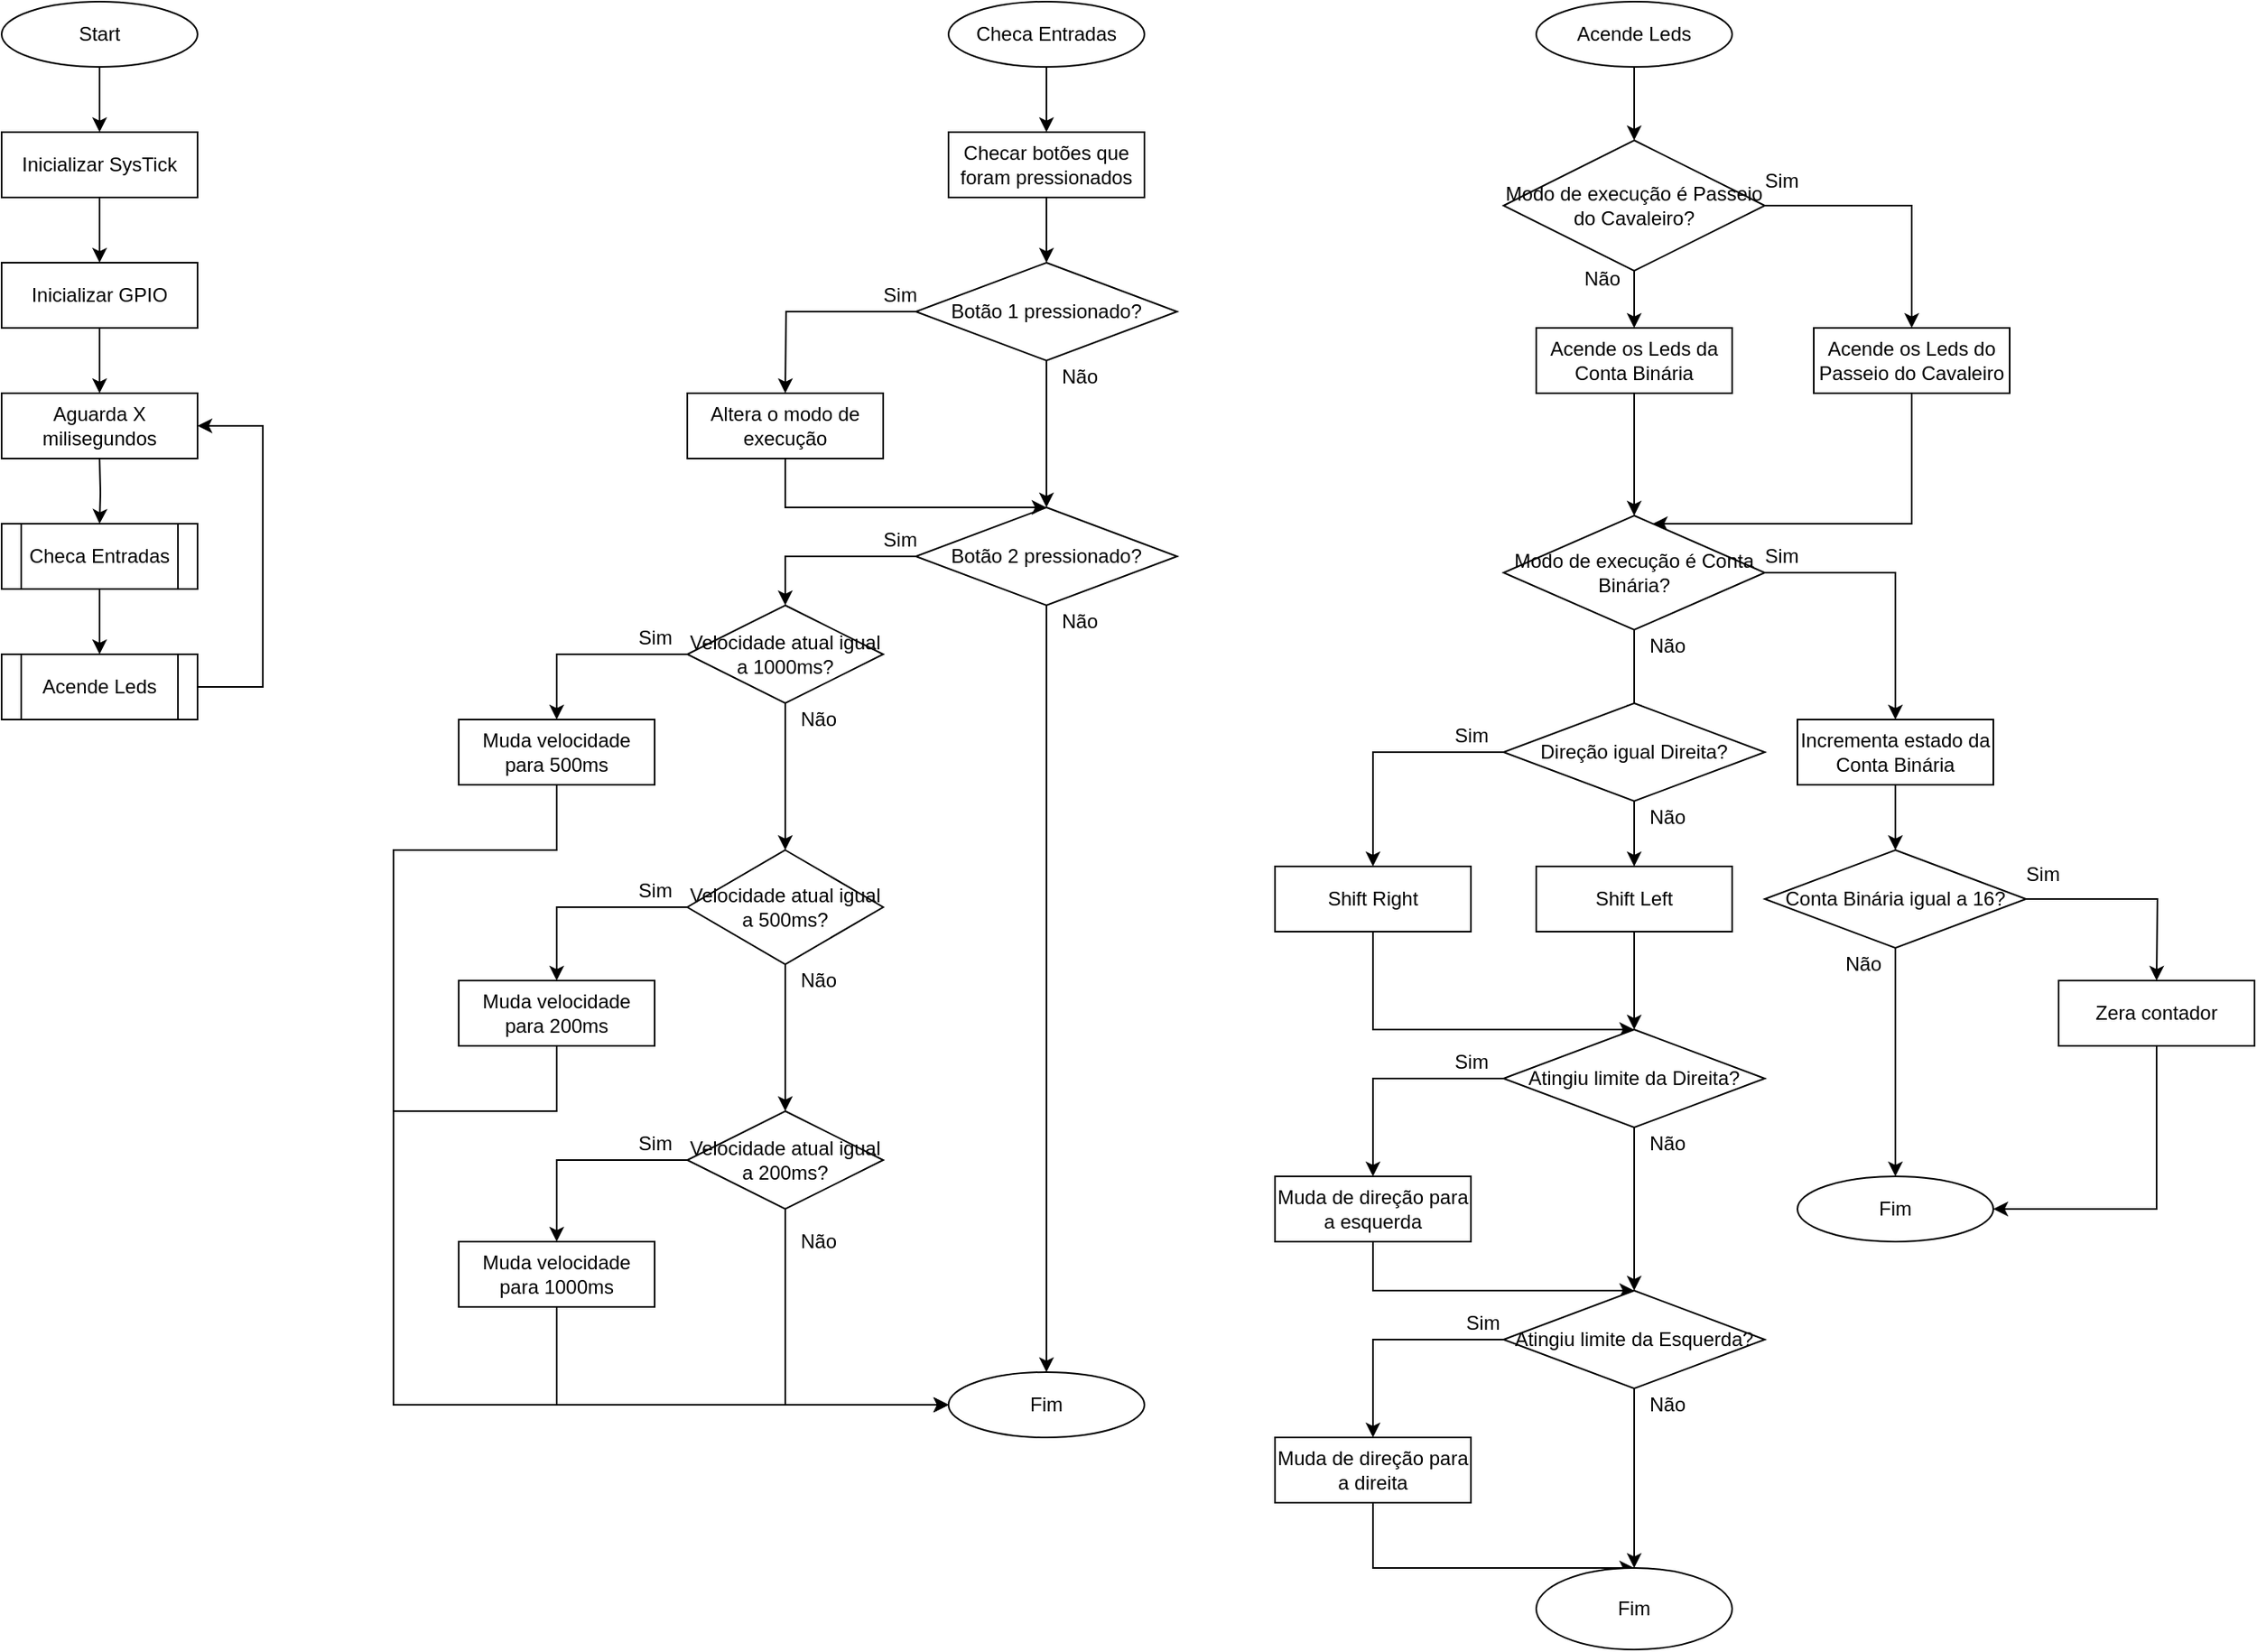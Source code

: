 <mxfile version="13.6.5" type="device"><diagram id="aeRDpIv7v9B3n5uZarup" name="Page-1"><mxGraphModel dx="1385" dy="665" grid="1" gridSize="10" guides="1" tooltips="1" connect="1" arrows="1" fold="1" page="1" pageScale="1" pageWidth="1169" pageHeight="827" math="0" shadow="0"><root><mxCell id="0"/><mxCell id="1" parent="0"/><mxCell id="NIu9nyZ5lmMqsjOvynUd-9" style="edgeStyle=orthogonalEdgeStyle;rounded=0;orthogonalLoop=1;jettySize=auto;html=1;exitX=0.5;exitY=1;exitDx=0;exitDy=0;entryX=0.5;entryY=0;entryDx=0;entryDy=0;" edge="1" parent="1" source="NIu9nyZ5lmMqsjOvynUd-1" target="NIu9nyZ5lmMqsjOvynUd-2"><mxGeometry relative="1" as="geometry"/></mxCell><mxCell id="NIu9nyZ5lmMqsjOvynUd-1" value="Start" style="ellipse;whiteSpace=wrap;html=1;" vertex="1" parent="1"><mxGeometry x="120" y="40" width="120" height="40" as="geometry"/></mxCell><mxCell id="NIu9nyZ5lmMqsjOvynUd-10" style="edgeStyle=orthogonalEdgeStyle;rounded=0;orthogonalLoop=1;jettySize=auto;html=1;exitX=0.5;exitY=1;exitDx=0;exitDy=0;entryX=0.5;entryY=0;entryDx=0;entryDy=0;" edge="1" parent="1" source="NIu9nyZ5lmMqsjOvynUd-2" target="NIu9nyZ5lmMqsjOvynUd-3"><mxGeometry relative="1" as="geometry"/></mxCell><mxCell id="NIu9nyZ5lmMqsjOvynUd-2" value="Inicializar SysTick" style="rounded=0;whiteSpace=wrap;html=1;" vertex="1" parent="1"><mxGeometry x="120" y="120" width="120" height="40" as="geometry"/></mxCell><mxCell id="NIu9nyZ5lmMqsjOvynUd-11" style="edgeStyle=orthogonalEdgeStyle;rounded=0;orthogonalLoop=1;jettySize=auto;html=1;exitX=0.5;exitY=1;exitDx=0;exitDy=0;entryX=0.5;entryY=0;entryDx=0;entryDy=0;" edge="1" parent="1" source="NIu9nyZ5lmMqsjOvynUd-3"><mxGeometry relative="1" as="geometry"><mxPoint x="180" y="280" as="targetPoint"/></mxGeometry></mxCell><mxCell id="NIu9nyZ5lmMqsjOvynUd-3" value="Inicializar GPIO" style="rounded=0;whiteSpace=wrap;html=1;" vertex="1" parent="1"><mxGeometry x="120" y="200" width="120" height="40" as="geometry"/></mxCell><mxCell id="NIu9nyZ5lmMqsjOvynUd-12" style="edgeStyle=orthogonalEdgeStyle;rounded=0;orthogonalLoop=1;jettySize=auto;html=1;exitX=0.5;exitY=1;exitDx=0;exitDy=0;entryX=0.5;entryY=0;entryDx=0;entryDy=0;" edge="1" parent="1" target="NIu9nyZ5lmMqsjOvynUd-7"><mxGeometry relative="1" as="geometry"><mxPoint x="180" y="320" as="sourcePoint"/></mxGeometry></mxCell><mxCell id="NIu9nyZ5lmMqsjOvynUd-13" style="edgeStyle=orthogonalEdgeStyle;rounded=0;orthogonalLoop=1;jettySize=auto;html=1;exitX=0.5;exitY=1;exitDx=0;exitDy=0;entryX=0.5;entryY=0;entryDx=0;entryDy=0;" edge="1" parent="1" source="NIu9nyZ5lmMqsjOvynUd-7" target="NIu9nyZ5lmMqsjOvynUd-8"><mxGeometry relative="1" as="geometry"/></mxCell><mxCell id="NIu9nyZ5lmMqsjOvynUd-7" value="Checa Entradas" style="shape=process;whiteSpace=wrap;html=1;backgroundOutline=1;" vertex="1" parent="1"><mxGeometry x="120" y="360" width="120" height="40" as="geometry"/></mxCell><mxCell id="NIu9nyZ5lmMqsjOvynUd-14" style="edgeStyle=orthogonalEdgeStyle;rounded=0;orthogonalLoop=1;jettySize=auto;html=1;exitX=1;exitY=0.5;exitDx=0;exitDy=0;entryX=1;entryY=0.5;entryDx=0;entryDy=0;" edge="1" parent="1" source="NIu9nyZ5lmMqsjOvynUd-8"><mxGeometry relative="1" as="geometry"><mxPoint x="240" y="300" as="targetPoint"/><Array as="points"><mxPoint x="280" y="460"/><mxPoint x="280" y="300"/></Array></mxGeometry></mxCell><mxCell id="NIu9nyZ5lmMqsjOvynUd-8" value="Acende Leds" style="shape=process;whiteSpace=wrap;html=1;backgroundOutline=1;" vertex="1" parent="1"><mxGeometry x="120" y="440" width="120" height="40" as="geometry"/></mxCell><mxCell id="NIu9nyZ5lmMqsjOvynUd-18" value="Aguarda X milisegundos" style="rounded=0;whiteSpace=wrap;html=1;" vertex="1" parent="1"><mxGeometry x="120" y="280" width="120" height="40" as="geometry"/></mxCell><mxCell id="NIu9nyZ5lmMqsjOvynUd-39" style="edgeStyle=orthogonalEdgeStyle;rounded=0;orthogonalLoop=1;jettySize=auto;html=1;exitX=0.5;exitY=1;exitDx=0;exitDy=0;entryX=0.5;entryY=0;entryDx=0;entryDy=0;" edge="1" parent="1" source="NIu9nyZ5lmMqsjOvynUd-21" target="NIu9nyZ5lmMqsjOvynUd-22"><mxGeometry relative="1" as="geometry"/></mxCell><mxCell id="NIu9nyZ5lmMqsjOvynUd-21" value="Checa Entradas" style="ellipse;whiteSpace=wrap;html=1;" vertex="1" parent="1"><mxGeometry x="700" y="40" width="120" height="40" as="geometry"/></mxCell><mxCell id="NIu9nyZ5lmMqsjOvynUd-40" style="edgeStyle=orthogonalEdgeStyle;rounded=0;orthogonalLoop=1;jettySize=auto;html=1;exitX=0.5;exitY=1;exitDx=0;exitDy=0;entryX=0.5;entryY=0;entryDx=0;entryDy=0;" edge="1" parent="1" source="NIu9nyZ5lmMqsjOvynUd-22" target="NIu9nyZ5lmMqsjOvynUd-25"><mxGeometry relative="1" as="geometry"/></mxCell><mxCell id="NIu9nyZ5lmMqsjOvynUd-22" value="Checar botões que foram pressionados" style="rounded=0;whiteSpace=wrap;html=1;" vertex="1" parent="1"><mxGeometry x="700" y="120" width="120" height="40" as="geometry"/></mxCell><mxCell id="NIu9nyZ5lmMqsjOvynUd-26" style="edgeStyle=orthogonalEdgeStyle;rounded=0;orthogonalLoop=1;jettySize=auto;html=1;exitX=0.5;exitY=1;exitDx=0;exitDy=0;entryX=0.5;entryY=0;entryDx=0;entryDy=0;" edge="1" parent="1" source="NIu9nyZ5lmMqsjOvynUd-25" target="NIu9nyZ5lmMqsjOvynUd-29"><mxGeometry relative="1" as="geometry"><mxPoint x="760" y="360" as="targetPoint"/></mxGeometry></mxCell><mxCell id="NIu9nyZ5lmMqsjOvynUd-30" style="edgeStyle=orthogonalEdgeStyle;rounded=0;orthogonalLoop=1;jettySize=auto;html=1;exitX=0;exitY=0.5;exitDx=0;exitDy=0;entryX=0.5;entryY=0;entryDx=0;entryDy=0;" edge="1" parent="1" source="NIu9nyZ5lmMqsjOvynUd-25"><mxGeometry relative="1" as="geometry"><mxPoint x="600" y="280" as="targetPoint"/></mxGeometry></mxCell><mxCell id="NIu9nyZ5lmMqsjOvynUd-25" value="Botão 1 pressionado?" style="rhombus;whiteSpace=wrap;html=1;" vertex="1" parent="1"><mxGeometry x="680" y="200" width="160" height="60" as="geometry"/></mxCell><mxCell id="NIu9nyZ5lmMqsjOvynUd-37" style="edgeStyle=orthogonalEdgeStyle;rounded=0;orthogonalLoop=1;jettySize=auto;html=1;exitX=0.5;exitY=1;exitDx=0;exitDy=0;entryX=0.5;entryY=0;entryDx=0;entryDy=0;" edge="1" parent="1" source="NIu9nyZ5lmMqsjOvynUd-29" target="NIu9nyZ5lmMqsjOvynUd-38"><mxGeometry relative="1" as="geometry"><mxPoint x="760" y="670" as="targetPoint"/></mxGeometry></mxCell><mxCell id="NIu9nyZ5lmMqsjOvynUd-106" style="edgeStyle=orthogonalEdgeStyle;rounded=0;orthogonalLoop=1;jettySize=auto;html=1;exitX=0;exitY=0.5;exitDx=0;exitDy=0;entryX=0.5;entryY=0;entryDx=0;entryDy=0;" edge="1" parent="1" source="NIu9nyZ5lmMqsjOvynUd-29" target="NIu9nyZ5lmMqsjOvynUd-105"><mxGeometry relative="1" as="geometry"/></mxCell><mxCell id="NIu9nyZ5lmMqsjOvynUd-29" value="Botão 2 pressionado?" style="rhombus;whiteSpace=wrap;html=1;" vertex="1" parent="1"><mxGeometry x="680" y="350" width="160" height="60" as="geometry"/></mxCell><mxCell id="NIu9nyZ5lmMqsjOvynUd-33" value="Sim" style="text;html=1;align=center;verticalAlign=middle;resizable=0;points=[];autosize=1;" vertex="1" parent="1"><mxGeometry x="650" y="210" width="40" height="20" as="geometry"/></mxCell><mxCell id="NIu9nyZ5lmMqsjOvynUd-34" value="Não" style="text;html=1;align=center;verticalAlign=middle;resizable=0;points=[];autosize=1;" vertex="1" parent="1"><mxGeometry x="760" y="260" width="40" height="20" as="geometry"/></mxCell><mxCell id="NIu9nyZ5lmMqsjOvynUd-38" value="Fim" style="ellipse;whiteSpace=wrap;html=1;" vertex="1" parent="1"><mxGeometry x="700" y="880" width="120" height="40" as="geometry"/></mxCell><mxCell id="NIu9nyZ5lmMqsjOvynUd-43" value="Sim" style="text;html=1;align=center;verticalAlign=middle;resizable=0;points=[];autosize=1;" vertex="1" parent="1"><mxGeometry x="650" y="360" width="40" height="20" as="geometry"/></mxCell><mxCell id="NIu9nyZ5lmMqsjOvynUd-44" value="Não" style="text;html=1;align=center;verticalAlign=middle;resizable=0;points=[];autosize=1;" vertex="1" parent="1"><mxGeometry x="760" y="410" width="40" height="20" as="geometry"/></mxCell><mxCell id="NIu9nyZ5lmMqsjOvynUd-100" style="edgeStyle=orthogonalEdgeStyle;rounded=0;orthogonalLoop=1;jettySize=auto;html=1;entryX=0.5;entryY=0;entryDx=0;entryDy=0;" edge="1" parent="1" source="NIu9nyZ5lmMqsjOvynUd-45" target="NIu9nyZ5lmMqsjOvynUd-48"><mxGeometry relative="1" as="geometry"/></mxCell><mxCell id="NIu9nyZ5lmMqsjOvynUd-45" value="Acende Leds" style="ellipse;whiteSpace=wrap;html=1;" vertex="1" parent="1"><mxGeometry x="1060" y="40" width="120" height="40" as="geometry"/></mxCell><mxCell id="NIu9nyZ5lmMqsjOvynUd-49" style="edgeStyle=orthogonalEdgeStyle;rounded=0;orthogonalLoop=1;jettySize=auto;html=1;exitX=1;exitY=0.5;exitDx=0;exitDy=0;entryX=0.5;entryY=0;entryDx=0;entryDy=0;" edge="1" parent="1" source="NIu9nyZ5lmMqsjOvynUd-48" target="NIu9nyZ5lmMqsjOvynUd-51"><mxGeometry relative="1" as="geometry"><mxPoint x="1290" y="225" as="targetPoint"/></mxGeometry></mxCell><mxCell id="NIu9nyZ5lmMqsjOvynUd-57" style="edgeStyle=orthogonalEdgeStyle;rounded=0;orthogonalLoop=1;jettySize=auto;html=1;exitX=0.5;exitY=1;exitDx=0;exitDy=0;entryX=0.5;entryY=0;entryDx=0;entryDy=0;" edge="1" parent="1" source="NIu9nyZ5lmMqsjOvynUd-48" target="NIu9nyZ5lmMqsjOvynUd-53"><mxGeometry relative="1" as="geometry"/></mxCell><mxCell id="NIu9nyZ5lmMqsjOvynUd-48" value="&lt;div&gt;&lt;font style=&quot;font-size: 12px&quot;&gt;Modo de execução é Passeio do Cavaleiro?&lt;/font&gt;&lt;/div&gt;" style="rhombus;whiteSpace=wrap;html=1;align=center;" vertex="1" parent="1"><mxGeometry x="1040" y="125" width="160" height="80" as="geometry"/></mxCell><mxCell id="NIu9nyZ5lmMqsjOvynUd-55" style="edgeStyle=orthogonalEdgeStyle;rounded=0;orthogonalLoop=1;jettySize=auto;html=1;exitX=0.5;exitY=1;exitDx=0;exitDy=0;" edge="1" parent="1" source="NIu9nyZ5lmMqsjOvynUd-51" target="NIu9nyZ5lmMqsjOvynUd-54"><mxGeometry relative="1" as="geometry"><Array as="points"><mxPoint x="1290" y="360"/></Array></mxGeometry></mxCell><mxCell id="NIu9nyZ5lmMqsjOvynUd-51" value="Acende os Leds do Passeio do Cavaleiro" style="rounded=0;whiteSpace=wrap;html=1;" vertex="1" parent="1"><mxGeometry x="1230" y="240" width="120" height="40" as="geometry"/></mxCell><mxCell id="NIu9nyZ5lmMqsjOvynUd-56" style="edgeStyle=orthogonalEdgeStyle;rounded=0;orthogonalLoop=1;jettySize=auto;html=1;entryX=0.5;entryY=0;entryDx=0;entryDy=0;" edge="1" parent="1" source="NIu9nyZ5lmMqsjOvynUd-53" target="NIu9nyZ5lmMqsjOvynUd-54"><mxGeometry relative="1" as="geometry"/></mxCell><mxCell id="NIu9nyZ5lmMqsjOvynUd-53" value="Acende os Leds da Conta Binária" style="rounded=0;whiteSpace=wrap;html=1;" vertex="1" parent="1"><mxGeometry x="1060" y="240" width="120" height="40" as="geometry"/></mxCell><mxCell id="NIu9nyZ5lmMqsjOvynUd-58" style="edgeStyle=orthogonalEdgeStyle;rounded=0;orthogonalLoop=1;jettySize=auto;html=1;exitX=1;exitY=0.5;exitDx=0;exitDy=0;entryX=0.5;entryY=0;entryDx=0;entryDy=0;" edge="1" parent="1" source="NIu9nyZ5lmMqsjOvynUd-54" target="NIu9nyZ5lmMqsjOvynUd-59"><mxGeometry relative="1" as="geometry"><mxPoint x="1290" y="450" as="targetPoint"/></mxGeometry></mxCell><mxCell id="NIu9nyZ5lmMqsjOvynUd-61" style="edgeStyle=orthogonalEdgeStyle;rounded=0;orthogonalLoop=1;jettySize=auto;html=1;exitX=0.5;exitY=1;exitDx=0;exitDy=0;entryX=0.5;entryY=0;entryDx=0;entryDy=0;" edge="1" parent="1" source="NIu9nyZ5lmMqsjOvynUd-54"><mxGeometry relative="1" as="geometry"><mxPoint x="1120" y="480" as="targetPoint"/></mxGeometry></mxCell><mxCell id="NIu9nyZ5lmMqsjOvynUd-54" value="Modo de execução é Conta Binária?" style="rhombus;whiteSpace=wrap;html=1;" vertex="1" parent="1"><mxGeometry x="1040" y="355" width="160" height="70" as="geometry"/></mxCell><mxCell id="NIu9nyZ5lmMqsjOvynUd-63" style="edgeStyle=orthogonalEdgeStyle;rounded=0;orthogonalLoop=1;jettySize=auto;html=1;exitX=0.5;exitY=1;exitDx=0;exitDy=0;entryX=0.5;entryY=0;entryDx=0;entryDy=0;" edge="1" parent="1" source="NIu9nyZ5lmMqsjOvynUd-59" target="NIu9nyZ5lmMqsjOvynUd-62"><mxGeometry relative="1" as="geometry"/></mxCell><mxCell id="NIu9nyZ5lmMqsjOvynUd-59" value="Incrementa estado da Conta Binária" style="rounded=0;whiteSpace=wrap;html=1;" vertex="1" parent="1"><mxGeometry x="1220" y="480" width="120" height="40" as="geometry"/></mxCell><mxCell id="NIu9nyZ5lmMqsjOvynUd-65" style="edgeStyle=orthogonalEdgeStyle;rounded=0;orthogonalLoop=1;jettySize=auto;html=1;exitX=1;exitY=0.5;exitDx=0;exitDy=0;entryX=0.5;entryY=0;entryDx=0;entryDy=0;" edge="1" parent="1" source="NIu9nyZ5lmMqsjOvynUd-62"><mxGeometry relative="1" as="geometry"><mxPoint x="1440" y="640" as="targetPoint"/></mxGeometry></mxCell><mxCell id="NIu9nyZ5lmMqsjOvynUd-71" style="edgeStyle=orthogonalEdgeStyle;rounded=0;orthogonalLoop=1;jettySize=auto;html=1;exitX=0.5;exitY=1;exitDx=0;exitDy=0;entryX=0.5;entryY=0;entryDx=0;entryDy=0;" edge="1" parent="1" source="NIu9nyZ5lmMqsjOvynUd-62" target="NIu9nyZ5lmMqsjOvynUd-99"><mxGeometry relative="1" as="geometry"><mxPoint x="1280" y="720" as="targetPoint"/></mxGeometry></mxCell><mxCell id="NIu9nyZ5lmMqsjOvynUd-62" value="Conta Binária igual a 16?" style="rhombus;whiteSpace=wrap;html=1;" vertex="1" parent="1"><mxGeometry x="1200" y="560" width="160" height="60" as="geometry"/></mxCell><mxCell id="NIu9nyZ5lmMqsjOvynUd-73" style="edgeStyle=orthogonalEdgeStyle;rounded=0;orthogonalLoop=1;jettySize=auto;html=1;exitX=0.5;exitY=1;exitDx=0;exitDy=0;entryX=1;entryY=0.5;entryDx=0;entryDy=0;" edge="1" parent="1" target="NIu9nyZ5lmMqsjOvynUd-99"><mxGeometry relative="1" as="geometry"><mxPoint x="1440" y="710" as="targetPoint"/><mxPoint x="1440" y="680" as="sourcePoint"/><Array as="points"><mxPoint x="1440" y="780"/></Array></mxGeometry></mxCell><mxCell id="NIu9nyZ5lmMqsjOvynUd-64" value="Zera contador" style="rounded=0;whiteSpace=wrap;html=1;" vertex="1" parent="1"><mxGeometry x="1380" y="640" width="120" height="40" as="geometry"/></mxCell><mxCell id="NIu9nyZ5lmMqsjOvynUd-66" value="Sim" style="text;html=1;align=center;verticalAlign=middle;resizable=0;points=[];autosize=1;" vertex="1" parent="1"><mxGeometry x="1350" y="565" width="40" height="20" as="geometry"/></mxCell><mxCell id="NIu9nyZ5lmMqsjOvynUd-67" value="Sim" style="text;html=1;align=center;verticalAlign=middle;resizable=0;points=[];autosize=1;" vertex="1" parent="1"><mxGeometry x="1190" y="140" width="40" height="20" as="geometry"/></mxCell><mxCell id="NIu9nyZ5lmMqsjOvynUd-68" value="Não" style="text;html=1;align=center;verticalAlign=middle;resizable=0;points=[];autosize=1;" vertex="1" parent="1"><mxGeometry x="1080" y="200" width="40" height="20" as="geometry"/></mxCell><mxCell id="NIu9nyZ5lmMqsjOvynUd-69" value="Sim" style="text;html=1;align=center;verticalAlign=middle;resizable=0;points=[];autosize=1;" vertex="1" parent="1"><mxGeometry x="1190" y="370" width="40" height="20" as="geometry"/></mxCell><mxCell id="NIu9nyZ5lmMqsjOvynUd-70" value="Não" style="text;html=1;align=center;verticalAlign=middle;resizable=0;points=[];autosize=1;" vertex="1" parent="1"><mxGeometry x="1120" y="425" width="40" height="20" as="geometry"/></mxCell><mxCell id="NIu9nyZ5lmMqsjOvynUd-72" value="Não" style="text;html=1;align=center;verticalAlign=middle;resizable=0;points=[];autosize=1;" vertex="1" parent="1"><mxGeometry x="1240" y="620" width="40" height="20" as="geometry"/></mxCell><mxCell id="NIu9nyZ5lmMqsjOvynUd-76" style="edgeStyle=orthogonalEdgeStyle;rounded=0;orthogonalLoop=1;jettySize=auto;html=1;exitX=0.5;exitY=1;exitDx=0;exitDy=0;" edge="1" parent="1" source="NIu9nyZ5lmMqsjOvynUd-75"><mxGeometry relative="1" as="geometry"><mxPoint x="1120" y="570" as="targetPoint"/></mxGeometry></mxCell><mxCell id="NIu9nyZ5lmMqsjOvynUd-77" style="edgeStyle=orthogonalEdgeStyle;rounded=0;orthogonalLoop=1;jettySize=auto;html=1;exitX=0;exitY=0.5;exitDx=0;exitDy=0;entryX=0.5;entryY=0;entryDx=0;entryDy=0;" edge="1" parent="1" source="NIu9nyZ5lmMqsjOvynUd-75" target="NIu9nyZ5lmMqsjOvynUd-78"><mxGeometry relative="1" as="geometry"><mxPoint x="980" y="510" as="targetPoint"/></mxGeometry></mxCell><mxCell id="NIu9nyZ5lmMqsjOvynUd-75" value="Direção igual Direita?" style="rhombus;whiteSpace=wrap;html=1;" vertex="1" parent="1"><mxGeometry x="1040" y="470" width="160" height="60" as="geometry"/></mxCell><mxCell id="NIu9nyZ5lmMqsjOvynUd-82" style="edgeStyle=orthogonalEdgeStyle;rounded=0;orthogonalLoop=1;jettySize=auto;html=1;" edge="1" parent="1" source="NIu9nyZ5lmMqsjOvynUd-78" target="NIu9nyZ5lmMqsjOvynUd-80"><mxGeometry relative="1" as="geometry"><Array as="points"><mxPoint x="960" y="670"/></Array></mxGeometry></mxCell><mxCell id="NIu9nyZ5lmMqsjOvynUd-78" value="Shift Right" style="rounded=0;whiteSpace=wrap;html=1;" vertex="1" parent="1"><mxGeometry x="900" y="570" width="120" height="40" as="geometry"/></mxCell><mxCell id="NIu9nyZ5lmMqsjOvynUd-81" style="edgeStyle=orthogonalEdgeStyle;rounded=0;orthogonalLoop=1;jettySize=auto;html=1;entryX=0.5;entryY=0;entryDx=0;entryDy=0;" edge="1" parent="1" source="NIu9nyZ5lmMqsjOvynUd-79" target="NIu9nyZ5lmMqsjOvynUd-80"><mxGeometry relative="1" as="geometry"/></mxCell><mxCell id="NIu9nyZ5lmMqsjOvynUd-79" value="Shift Left" style="rounded=0;whiteSpace=wrap;html=1;" vertex="1" parent="1"><mxGeometry x="1060" y="570" width="120" height="40" as="geometry"/></mxCell><mxCell id="NIu9nyZ5lmMqsjOvynUd-84" style="edgeStyle=orthogonalEdgeStyle;rounded=0;orthogonalLoop=1;jettySize=auto;html=1;exitX=0;exitY=0.5;exitDx=0;exitDy=0;entryX=0.5;entryY=0;entryDx=0;entryDy=0;" edge="1" parent="1" source="NIu9nyZ5lmMqsjOvynUd-80" target="NIu9nyZ5lmMqsjOvynUd-83"><mxGeometry relative="1" as="geometry"/></mxCell><mxCell id="NIu9nyZ5lmMqsjOvynUd-85" style="edgeStyle=orthogonalEdgeStyle;rounded=0;orthogonalLoop=1;jettySize=auto;html=1;exitX=0.5;exitY=1;exitDx=0;exitDy=0;" edge="1" parent="1" source="NIu9nyZ5lmMqsjOvynUd-80"><mxGeometry relative="1" as="geometry"><mxPoint x="1120" y="830" as="targetPoint"/></mxGeometry></mxCell><mxCell id="NIu9nyZ5lmMqsjOvynUd-80" value="Atingiu limite da Direita?" style="rhombus;whiteSpace=wrap;html=1;" vertex="1" parent="1"><mxGeometry x="1040" y="670" width="160" height="60" as="geometry"/></mxCell><mxCell id="NIu9nyZ5lmMqsjOvynUd-88" style="edgeStyle=orthogonalEdgeStyle;rounded=0;orthogonalLoop=1;jettySize=auto;html=1;exitX=0.5;exitY=1;exitDx=0;exitDy=0;entryX=0.5;entryY=0;entryDx=0;entryDy=0;" edge="1" parent="1" source="NIu9nyZ5lmMqsjOvynUd-83" target="NIu9nyZ5lmMqsjOvynUd-86"><mxGeometry relative="1" as="geometry"><Array as="points"><mxPoint x="960" y="830"/></Array></mxGeometry></mxCell><mxCell id="NIu9nyZ5lmMqsjOvynUd-83" value="Muda de direção para &lt;br&gt;a esquerda" style="rounded=0;whiteSpace=wrap;html=1;" vertex="1" parent="1"><mxGeometry x="900" y="760" width="120" height="40" as="geometry"/></mxCell><mxCell id="NIu9nyZ5lmMqsjOvynUd-89" style="edgeStyle=orthogonalEdgeStyle;rounded=0;orthogonalLoop=1;jettySize=auto;html=1;exitX=0;exitY=0.5;exitDx=0;exitDy=0;entryX=0.5;entryY=0;entryDx=0;entryDy=0;" edge="1" parent="1" source="NIu9nyZ5lmMqsjOvynUd-86" target="NIu9nyZ5lmMqsjOvynUd-87"><mxGeometry relative="1" as="geometry"/></mxCell><mxCell id="NIu9nyZ5lmMqsjOvynUd-90" style="edgeStyle=orthogonalEdgeStyle;rounded=0;orthogonalLoop=1;jettySize=auto;html=1;exitX=0.5;exitY=1;exitDx=0;exitDy=0;entryX=0.5;entryY=0;entryDx=0;entryDy=0;" edge="1" parent="1" source="NIu9nyZ5lmMqsjOvynUd-86" target="NIu9nyZ5lmMqsjOvynUd-91"><mxGeometry relative="1" as="geometry"><mxPoint x="1120" y="980" as="targetPoint"/></mxGeometry></mxCell><mxCell id="NIu9nyZ5lmMqsjOvynUd-86" value="Atingiu limite da Esquerda?" style="rhombus;whiteSpace=wrap;html=1;" vertex="1" parent="1"><mxGeometry x="1040" y="830" width="160" height="60" as="geometry"/></mxCell><mxCell id="NIu9nyZ5lmMqsjOvynUd-92" style="edgeStyle=orthogonalEdgeStyle;rounded=0;orthogonalLoop=1;jettySize=auto;html=1;exitX=0.5;exitY=1;exitDx=0;exitDy=0;entryX=0.5;entryY=0;entryDx=0;entryDy=0;" edge="1" parent="1" source="NIu9nyZ5lmMqsjOvynUd-87" target="NIu9nyZ5lmMqsjOvynUd-91"><mxGeometry relative="1" as="geometry"><Array as="points"><mxPoint x="960" y="1000"/></Array></mxGeometry></mxCell><mxCell id="NIu9nyZ5lmMqsjOvynUd-87" value="Muda de direção para a direita" style="rounded=0;whiteSpace=wrap;html=1;" vertex="1" parent="1"><mxGeometry x="900" y="920" width="120" height="40" as="geometry"/></mxCell><mxCell id="NIu9nyZ5lmMqsjOvynUd-91" value="Fim" style="ellipse;whiteSpace=wrap;html=1;" vertex="1" parent="1"><mxGeometry x="1060" y="1000" width="120" height="50" as="geometry"/></mxCell><mxCell id="NIu9nyZ5lmMqsjOvynUd-93" value="Sim" style="text;html=1;align=center;verticalAlign=middle;resizable=0;points=[];autosize=1;" vertex="1" parent="1"><mxGeometry x="1000" y="480" width="40" height="20" as="geometry"/></mxCell><mxCell id="NIu9nyZ5lmMqsjOvynUd-95" value="Não" style="text;html=1;align=center;verticalAlign=middle;resizable=0;points=[];autosize=1;" vertex="1" parent="1"><mxGeometry x="1120" y="730" width="40" height="20" as="geometry"/></mxCell><mxCell id="NIu9nyZ5lmMqsjOvynUd-96" value="Não" style="text;html=1;align=center;verticalAlign=middle;resizable=0;points=[];autosize=1;" vertex="1" parent="1"><mxGeometry x="1120" y="890" width="40" height="20" as="geometry"/></mxCell><mxCell id="NIu9nyZ5lmMqsjOvynUd-97" value="Sim" style="text;html=1;align=center;verticalAlign=middle;resizable=0;points=[];autosize=1;" vertex="1" parent="1"><mxGeometry x="1000" y="680" width="40" height="20" as="geometry"/></mxCell><mxCell id="NIu9nyZ5lmMqsjOvynUd-98" value="Sim" style="text;html=1;align=center;verticalAlign=middle;resizable=0;points=[];autosize=1;" vertex="1" parent="1"><mxGeometry x="1007" y="840" width="40" height="20" as="geometry"/></mxCell><mxCell id="NIu9nyZ5lmMqsjOvynUd-99" value="Fim" style="ellipse;whiteSpace=wrap;html=1;" vertex="1" parent="1"><mxGeometry x="1220" y="760" width="120" height="40" as="geometry"/></mxCell><mxCell id="NIu9nyZ5lmMqsjOvynUd-101" value="Não" style="text;html=1;align=center;verticalAlign=middle;resizable=0;points=[];autosize=1;" vertex="1" parent="1"><mxGeometry x="1120" y="530" width="40" height="20" as="geometry"/></mxCell><mxCell id="NIu9nyZ5lmMqsjOvynUd-104" style="edgeStyle=orthogonalEdgeStyle;rounded=0;orthogonalLoop=1;jettySize=auto;html=1;exitX=0.5;exitY=1;exitDx=0;exitDy=0;entryX=0.5;entryY=0;entryDx=0;entryDy=0;" edge="1" parent="1" source="NIu9nyZ5lmMqsjOvynUd-103" target="NIu9nyZ5lmMqsjOvynUd-29"><mxGeometry relative="1" as="geometry"><Array as="points"><mxPoint x="600" y="350"/></Array></mxGeometry></mxCell><mxCell id="NIu9nyZ5lmMqsjOvynUd-103" value="Altera o modo de execução" style="rounded=0;whiteSpace=wrap;html=1;" vertex="1" parent="1"><mxGeometry x="540" y="280" width="120" height="40" as="geometry"/></mxCell><mxCell id="NIu9nyZ5lmMqsjOvynUd-108" style="edgeStyle=orthogonalEdgeStyle;rounded=0;orthogonalLoop=1;jettySize=auto;html=1;exitX=0;exitY=0.5;exitDx=0;exitDy=0;entryX=0.5;entryY=0;entryDx=0;entryDy=0;" edge="1" parent="1" source="NIu9nyZ5lmMqsjOvynUd-105" target="NIu9nyZ5lmMqsjOvynUd-107"><mxGeometry relative="1" as="geometry"/></mxCell><mxCell id="NIu9nyZ5lmMqsjOvynUd-111" style="edgeStyle=orthogonalEdgeStyle;rounded=0;orthogonalLoop=1;jettySize=auto;html=1;" edge="1" parent="1" source="NIu9nyZ5lmMqsjOvynUd-105"><mxGeometry relative="1" as="geometry"><mxPoint x="600" y="560" as="targetPoint"/></mxGeometry></mxCell><mxCell id="NIu9nyZ5lmMqsjOvynUd-105" value="Velocidade atual igual a 1000ms?" style="rhombus;whiteSpace=wrap;html=1;" vertex="1" parent="1"><mxGeometry x="540" y="410" width="120" height="60" as="geometry"/></mxCell><mxCell id="NIu9nyZ5lmMqsjOvynUd-123" style="edgeStyle=orthogonalEdgeStyle;rounded=0;orthogonalLoop=1;jettySize=auto;html=1;exitX=0;exitY=0.5;exitDx=0;exitDy=0;entryX=0;entryY=0.5;entryDx=0;entryDy=0;" edge="1" parent="1" source="NIu9nyZ5lmMqsjOvynUd-107" target="NIu9nyZ5lmMqsjOvynUd-38"><mxGeometry relative="1" as="geometry"><Array as="points"><mxPoint x="460" y="500"/><mxPoint x="460" y="560"/><mxPoint x="360" y="560"/><mxPoint x="360" y="900"/></Array></mxGeometry></mxCell><mxCell id="NIu9nyZ5lmMqsjOvynUd-107" value="Muda velocidade para 500ms" style="rounded=0;whiteSpace=wrap;html=1;" vertex="1" parent="1"><mxGeometry x="400" y="480" width="120" height="40" as="geometry"/></mxCell><mxCell id="NIu9nyZ5lmMqsjOvynUd-114" style="edgeStyle=orthogonalEdgeStyle;rounded=0;orthogonalLoop=1;jettySize=auto;html=1;exitX=0;exitY=0.5;exitDx=0;exitDy=0;entryX=0.5;entryY=0;entryDx=0;entryDy=0;" edge="1" parent="1" source="NIu9nyZ5lmMqsjOvynUd-112" target="NIu9nyZ5lmMqsjOvynUd-113"><mxGeometry relative="1" as="geometry"/></mxCell><mxCell id="NIu9nyZ5lmMqsjOvynUd-115" style="edgeStyle=orthogonalEdgeStyle;rounded=0;orthogonalLoop=1;jettySize=auto;html=1;exitX=0.5;exitY=1;exitDx=0;exitDy=0;entryX=0.5;entryY=0;entryDx=0;entryDy=0;" edge="1" parent="1" source="NIu9nyZ5lmMqsjOvynUd-112" target="NIu9nyZ5lmMqsjOvynUd-116"><mxGeometry relative="1" as="geometry"><mxPoint x="600" y="700" as="targetPoint"/></mxGeometry></mxCell><mxCell id="NIu9nyZ5lmMqsjOvynUd-112" value="Velocidade atual igual a 500ms?" style="rhombus;whiteSpace=wrap;html=1;" vertex="1" parent="1"><mxGeometry x="540" y="560" width="120" height="70" as="geometry"/></mxCell><mxCell id="NIu9nyZ5lmMqsjOvynUd-122" style="edgeStyle=orthogonalEdgeStyle;rounded=0;orthogonalLoop=1;jettySize=auto;html=1;exitX=0;exitY=0.5;exitDx=0;exitDy=0;" edge="1" parent="1" source="NIu9nyZ5lmMqsjOvynUd-113"><mxGeometry relative="1" as="geometry"><mxPoint x="700" y="900" as="targetPoint"/><Array as="points"><mxPoint x="460" y="660"/><mxPoint x="460" y="720"/><mxPoint x="360" y="720"/><mxPoint x="360" y="900"/></Array></mxGeometry></mxCell><mxCell id="NIu9nyZ5lmMqsjOvynUd-113" value="Muda velocidade para 200ms" style="rounded=0;whiteSpace=wrap;html=1;" vertex="1" parent="1"><mxGeometry x="400" y="640" width="120" height="40" as="geometry"/></mxCell><mxCell id="NIu9nyZ5lmMqsjOvynUd-119" style="edgeStyle=orthogonalEdgeStyle;rounded=0;orthogonalLoop=1;jettySize=auto;html=1;exitX=0;exitY=0.5;exitDx=0;exitDy=0;" edge="1" parent="1" source="NIu9nyZ5lmMqsjOvynUd-116" target="NIu9nyZ5lmMqsjOvynUd-118"><mxGeometry relative="1" as="geometry"/></mxCell><mxCell id="NIu9nyZ5lmMqsjOvynUd-120" style="edgeStyle=orthogonalEdgeStyle;rounded=0;orthogonalLoop=1;jettySize=auto;html=1;exitX=0.5;exitY=1;exitDx=0;exitDy=0;entryX=0;entryY=0.5;entryDx=0;entryDy=0;" edge="1" parent="1" source="NIu9nyZ5lmMqsjOvynUd-116" target="NIu9nyZ5lmMqsjOvynUd-38"><mxGeometry relative="1" as="geometry"/></mxCell><mxCell id="NIu9nyZ5lmMqsjOvynUd-116" value="Velocidade atual igual a 200ms?" style="rhombus;whiteSpace=wrap;html=1;" vertex="1" parent="1"><mxGeometry x="540" y="720" width="120" height="60" as="geometry"/></mxCell><mxCell id="NIu9nyZ5lmMqsjOvynUd-121" style="edgeStyle=orthogonalEdgeStyle;rounded=0;orthogonalLoop=1;jettySize=auto;html=1;exitX=0.5;exitY=1;exitDx=0;exitDy=0;" edge="1" parent="1" source="NIu9nyZ5lmMqsjOvynUd-118"><mxGeometry relative="1" as="geometry"><mxPoint x="700" y="900" as="targetPoint"/><Array as="points"><mxPoint x="460" y="900"/></Array></mxGeometry></mxCell><mxCell id="NIu9nyZ5lmMqsjOvynUd-118" value="Muda velocidade para 1000ms" style="rounded=0;whiteSpace=wrap;html=1;" vertex="1" parent="1"><mxGeometry x="400" y="800" width="120" height="40" as="geometry"/></mxCell><mxCell id="NIu9nyZ5lmMqsjOvynUd-124" value="Sim" style="text;html=1;align=center;verticalAlign=middle;resizable=0;points=[];autosize=1;" vertex="1" parent="1"><mxGeometry x="500" y="420" width="40" height="20" as="geometry"/></mxCell><mxCell id="NIu9nyZ5lmMqsjOvynUd-125" value="Sim" style="text;html=1;align=center;verticalAlign=middle;resizable=0;points=[];autosize=1;" vertex="1" parent="1"><mxGeometry x="500" y="575" width="40" height="20" as="geometry"/></mxCell><mxCell id="NIu9nyZ5lmMqsjOvynUd-126" value="Sim" style="text;html=1;align=center;verticalAlign=middle;resizable=0;points=[];autosize=1;" vertex="1" parent="1"><mxGeometry x="500" y="730" width="40" height="20" as="geometry"/></mxCell><mxCell id="NIu9nyZ5lmMqsjOvynUd-127" value="Não" style="text;html=1;align=center;verticalAlign=middle;resizable=0;points=[];autosize=1;" vertex="1" parent="1"><mxGeometry x="600" y="470" width="40" height="20" as="geometry"/></mxCell><mxCell id="NIu9nyZ5lmMqsjOvynUd-128" value="Não" style="text;html=1;align=center;verticalAlign=middle;resizable=0;points=[];autosize=1;" vertex="1" parent="1"><mxGeometry x="600" y="630" width="40" height="20" as="geometry"/></mxCell><mxCell id="NIu9nyZ5lmMqsjOvynUd-129" value="Não" style="text;html=1;align=center;verticalAlign=middle;resizable=0;points=[];autosize=1;" vertex="1" parent="1"><mxGeometry x="600" y="790" width="40" height="20" as="geometry"/></mxCell></root></mxGraphModel></diagram></mxfile>